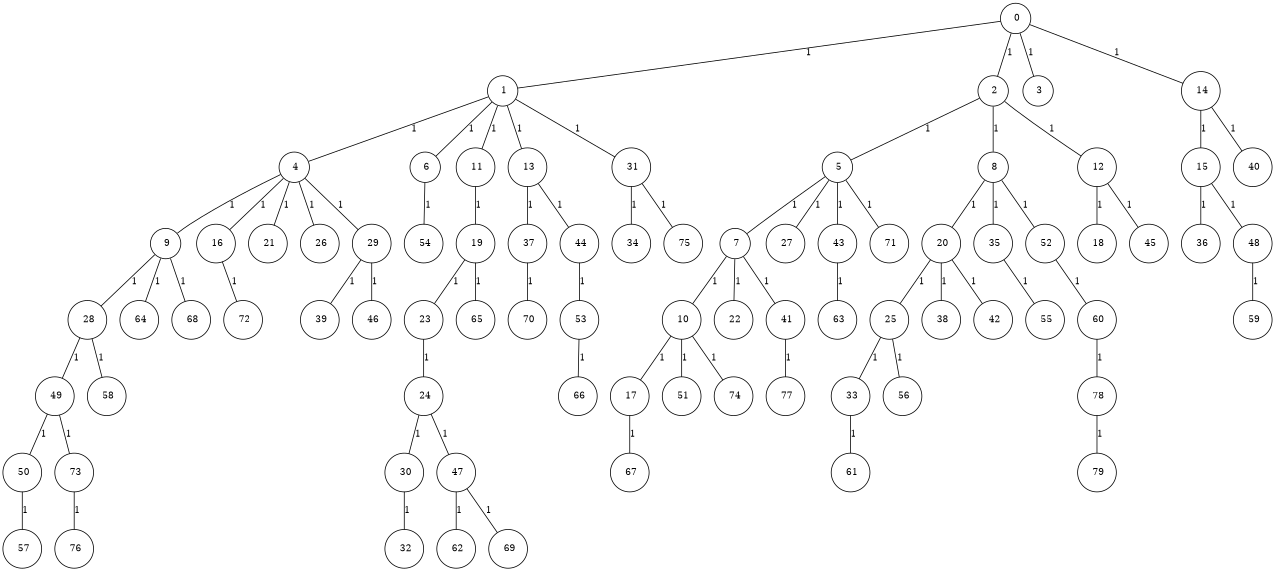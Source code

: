 graph G {
size="8.5,11;"
ratio = "expand;"
fixedsize="true;"
overlap="scale;"
node[shape=circle,width=.12,hight=.12,fontsize=12]
edge[fontsize=12]

0[label=" 0" color=black, pos="1.5128581,2.5471186!"];
1[label=" 1" color=black, pos="1.6817981,1.6011143!"];
2[label=" 2" color=black, pos="2.3976968,2.1897129!"];
3[label=" 3" color=black, pos="1.6051556,0.36870509!"];
4[label=" 4" color=black, pos="1.207217,1.4789869!"];
5[label=" 5" color=black, pos="1.1440842,2.2455835!"];
6[label=" 6" color=black, pos="1.612046,2.3335929!"];
7[label=" 7" color=black, pos="1.1769098,1.0986827!"];
8[label=" 8" color=black, pos="0.3298945,1.3321072!"];
9[label=" 9" color=black, pos="1.3736647,2.6572639!"];
10[label=" 10" color=black, pos="1.2864161,2.331033!"];
11[label=" 11" color=black, pos="2.1755499,1.1532272!"];
12[label=" 12" color=black, pos="2.7088157,1.6197773!"];
13[label=" 13" color=black, pos="1.354174,2.644413!"];
14[label=" 14" color=black, pos="2.8977104,1.2577886!"];
15[label=" 15" color=black, pos="0.59681206,1.7643882!"];
16[label=" 16" color=black, pos="2.0022727,0.93839915!"];
17[label=" 17" color=black, pos="2.0297167,2.1472988!"];
18[label=" 18" color=black, pos="1.4426399,0.20770449!"];
19[label=" 19" color=black, pos="2.1780699,2.0009567!"];
20[label=" 20" color=black, pos="2.9931458,2.7397856!"];
21[label=" 21" color=black, pos="1.4860948,1.3135397!"];
22[label=" 22" color=black, pos="1.3622046,2.4584255!"];
23[label=" 23" color=black, pos="0.92779965,0.88572324!"];
24[label=" 24" color=black, pos="2.319309,0.30600969!"];
25[label=" 25" color=black, pos="2.4197855,2.6651586!"];
26[label=" 26" color=black, pos="1.9316403,0.48061516!"];
27[label=" 27" color=black, pos="2.2337947,1.996596!"];
28[label=" 28" color=black, pos="1.1023059,1.5742604!"];
29[label=" 29" color=black, pos="2.1205802,2.972206!"];
30[label=" 30" color=black, pos="0.45912844,1.4418015!"];
31[label=" 31" color=black, pos="0.65344525,2.3170004!"];
32[label=" 32" color=black, pos="0.15164716,0.32178001!"];
33[label=" 33" color=black, pos="2.0763186,2.433858!"];
34[label=" 34" color=black, pos="0.85980163,1.1176693!"];
35[label=" 35" color=black, pos="2.396045,1.320537!"];
36[label=" 36" color=black, pos="0.85064682,2.0867517!"];
37[label=" 37" color=black, pos="1.7825974,0.45401191!"];
38[label=" 38" color=black, pos="2.4895892,0.62865398!"];
39[label=" 39" color=black, pos="0.22333822,1.1157887!"];
40[label=" 40" color=black, pos="1.5686645,2.946418!"];
41[label=" 41" color=black, pos="0.42450734,1.6529421!"];
42[label=" 42" color=black, pos="1.2947491,2.3779053!"];
43[label=" 43" color=black, pos="2.8848766,0.18914509!"];
44[label=" 44" color=black, pos="2.5932396,1.7067505!"];
45[label=" 45" color=black, pos="0.33485443,2.617563!"];
46[label=" 46" color=black, pos="0.056575813,1.9674781!"];
47[label=" 47" color=black, pos="2.1918713,0.6548994!"];
48[label=" 48" color=black, pos="2.5208356,2.405519!"];
49[label=" 49" color=black, pos="0.9815934,1.2296519!"];
50[label=" 50" color=black, pos="1.8290724,1.9671367!"];
51[label=" 51" color=black, pos="0.30599958,1.4494724!"];
52[label=" 52" color=black, pos="0.43217856,0.27507628!"];
53[label=" 53" color=black, pos="2.3169852,1.5914766!"];
54[label=" 54" color=black, pos="1.1388562,2.6534751!"];
55[label=" 55" color=black, pos="0.64222168,2.0912634!"];
56[label=" 56" color=black, pos="1.9096919,2.1084003!"];
57[label=" 57" color=black, pos="1.5552435,1.1676278!"];
58[label=" 58" color=black, pos="1.9456095,2.0982649!"];
59[label=" 59" color=black, pos="2.2910463,1.1508483!"];
60[label=" 60" color=black, pos="0.7039602,1.4902579!"];
61[label=" 61" color=black, pos="0.31856385,1.3945065!"];
62[label=" 62" color=black, pos="0.64068931,0.78814759!"];
63[label=" 63" color=black, pos="1.356356,1.4459683!"];
64[label=" 64" color=black, pos="2.3761934,2.1573332!"];
65[label=" 65" color=black, pos="1.8924209,1.3157528!"];
66[label=" 66" color=black, pos="2.4597256,0.089639534!"];
67[label=" 67" color=black, pos="1.961755,2.4739968!"];
68[label=" 68" color=black, pos="1.6664125,1.6866606!"];
69[label=" 69" color=black, pos="0.045989154,2.4423964!"];
70[label=" 70" color=black, pos="0.12914868,2.9695895!"];
71[label=" 71" color=black, pos="0.10995495,0.75155266!"];
72[label=" 72" color=black, pos="2.9699264,0.41758518!"];
73[label=" 73" color=black, pos="1.2338469,0.70037771!"];
74[label=" 74" color=black, pos="2.1473556,1.4443443!"];
75[label=" 75" color=black, pos="1.0305051,2.7748258!"];
76[label=" 76" color=black, pos="1.8825957,1.6818939!"];
77[label=" 77" color=black, pos="0.54265354,2.6152634!"];
78[label=" 78" color=black, pos="1.3548342,0.15730695!"];
79[label=" 79" color=black, pos="0.00041060103,1.9509374!"];
0--1[label="1"]
0--2[label="1"]
0--3[label="1"]
0--14[label="1"]
1--4[label="1"]
1--6[label="1"]
1--11[label="1"]
1--13[label="1"]
1--31[label="1"]
2--5[label="1"]
2--8[label="1"]
2--12[label="1"]
4--9[label="1"]
4--16[label="1"]
4--21[label="1"]
4--26[label="1"]
4--29[label="1"]
5--7[label="1"]
5--27[label="1"]
5--43[label="1"]
5--71[label="1"]
6--54[label="1"]
7--10[label="1"]
7--22[label="1"]
7--41[label="1"]
8--20[label="1"]
8--35[label="1"]
8--52[label="1"]
9--28[label="1"]
9--64[label="1"]
9--68[label="1"]
10--17[label="1"]
10--51[label="1"]
10--74[label="1"]
11--19[label="1"]
12--18[label="1"]
12--45[label="1"]
13--37[label="1"]
13--44[label="1"]
14--15[label="1"]
14--40[label="1"]
15--36[label="1"]
15--48[label="1"]
16--72[label="1"]
17--67[label="1"]
19--23[label="1"]
19--65[label="1"]
20--25[label="1"]
20--38[label="1"]
20--42[label="1"]
23--24[label="1"]
24--30[label="1"]
24--47[label="1"]
25--33[label="1"]
25--56[label="1"]
28--49[label="1"]
28--58[label="1"]
29--39[label="1"]
29--46[label="1"]
30--32[label="1"]
31--34[label="1"]
31--75[label="1"]
33--61[label="1"]
35--55[label="1"]
37--70[label="1"]
41--77[label="1"]
43--63[label="1"]
44--53[label="1"]
47--62[label="1"]
47--69[label="1"]
48--59[label="1"]
49--50[label="1"]
49--73[label="1"]
50--57[label="1"]
52--60[label="1"]
53--66[label="1"]
60--78[label="1"]
73--76[label="1"]
78--79[label="1"]

}
